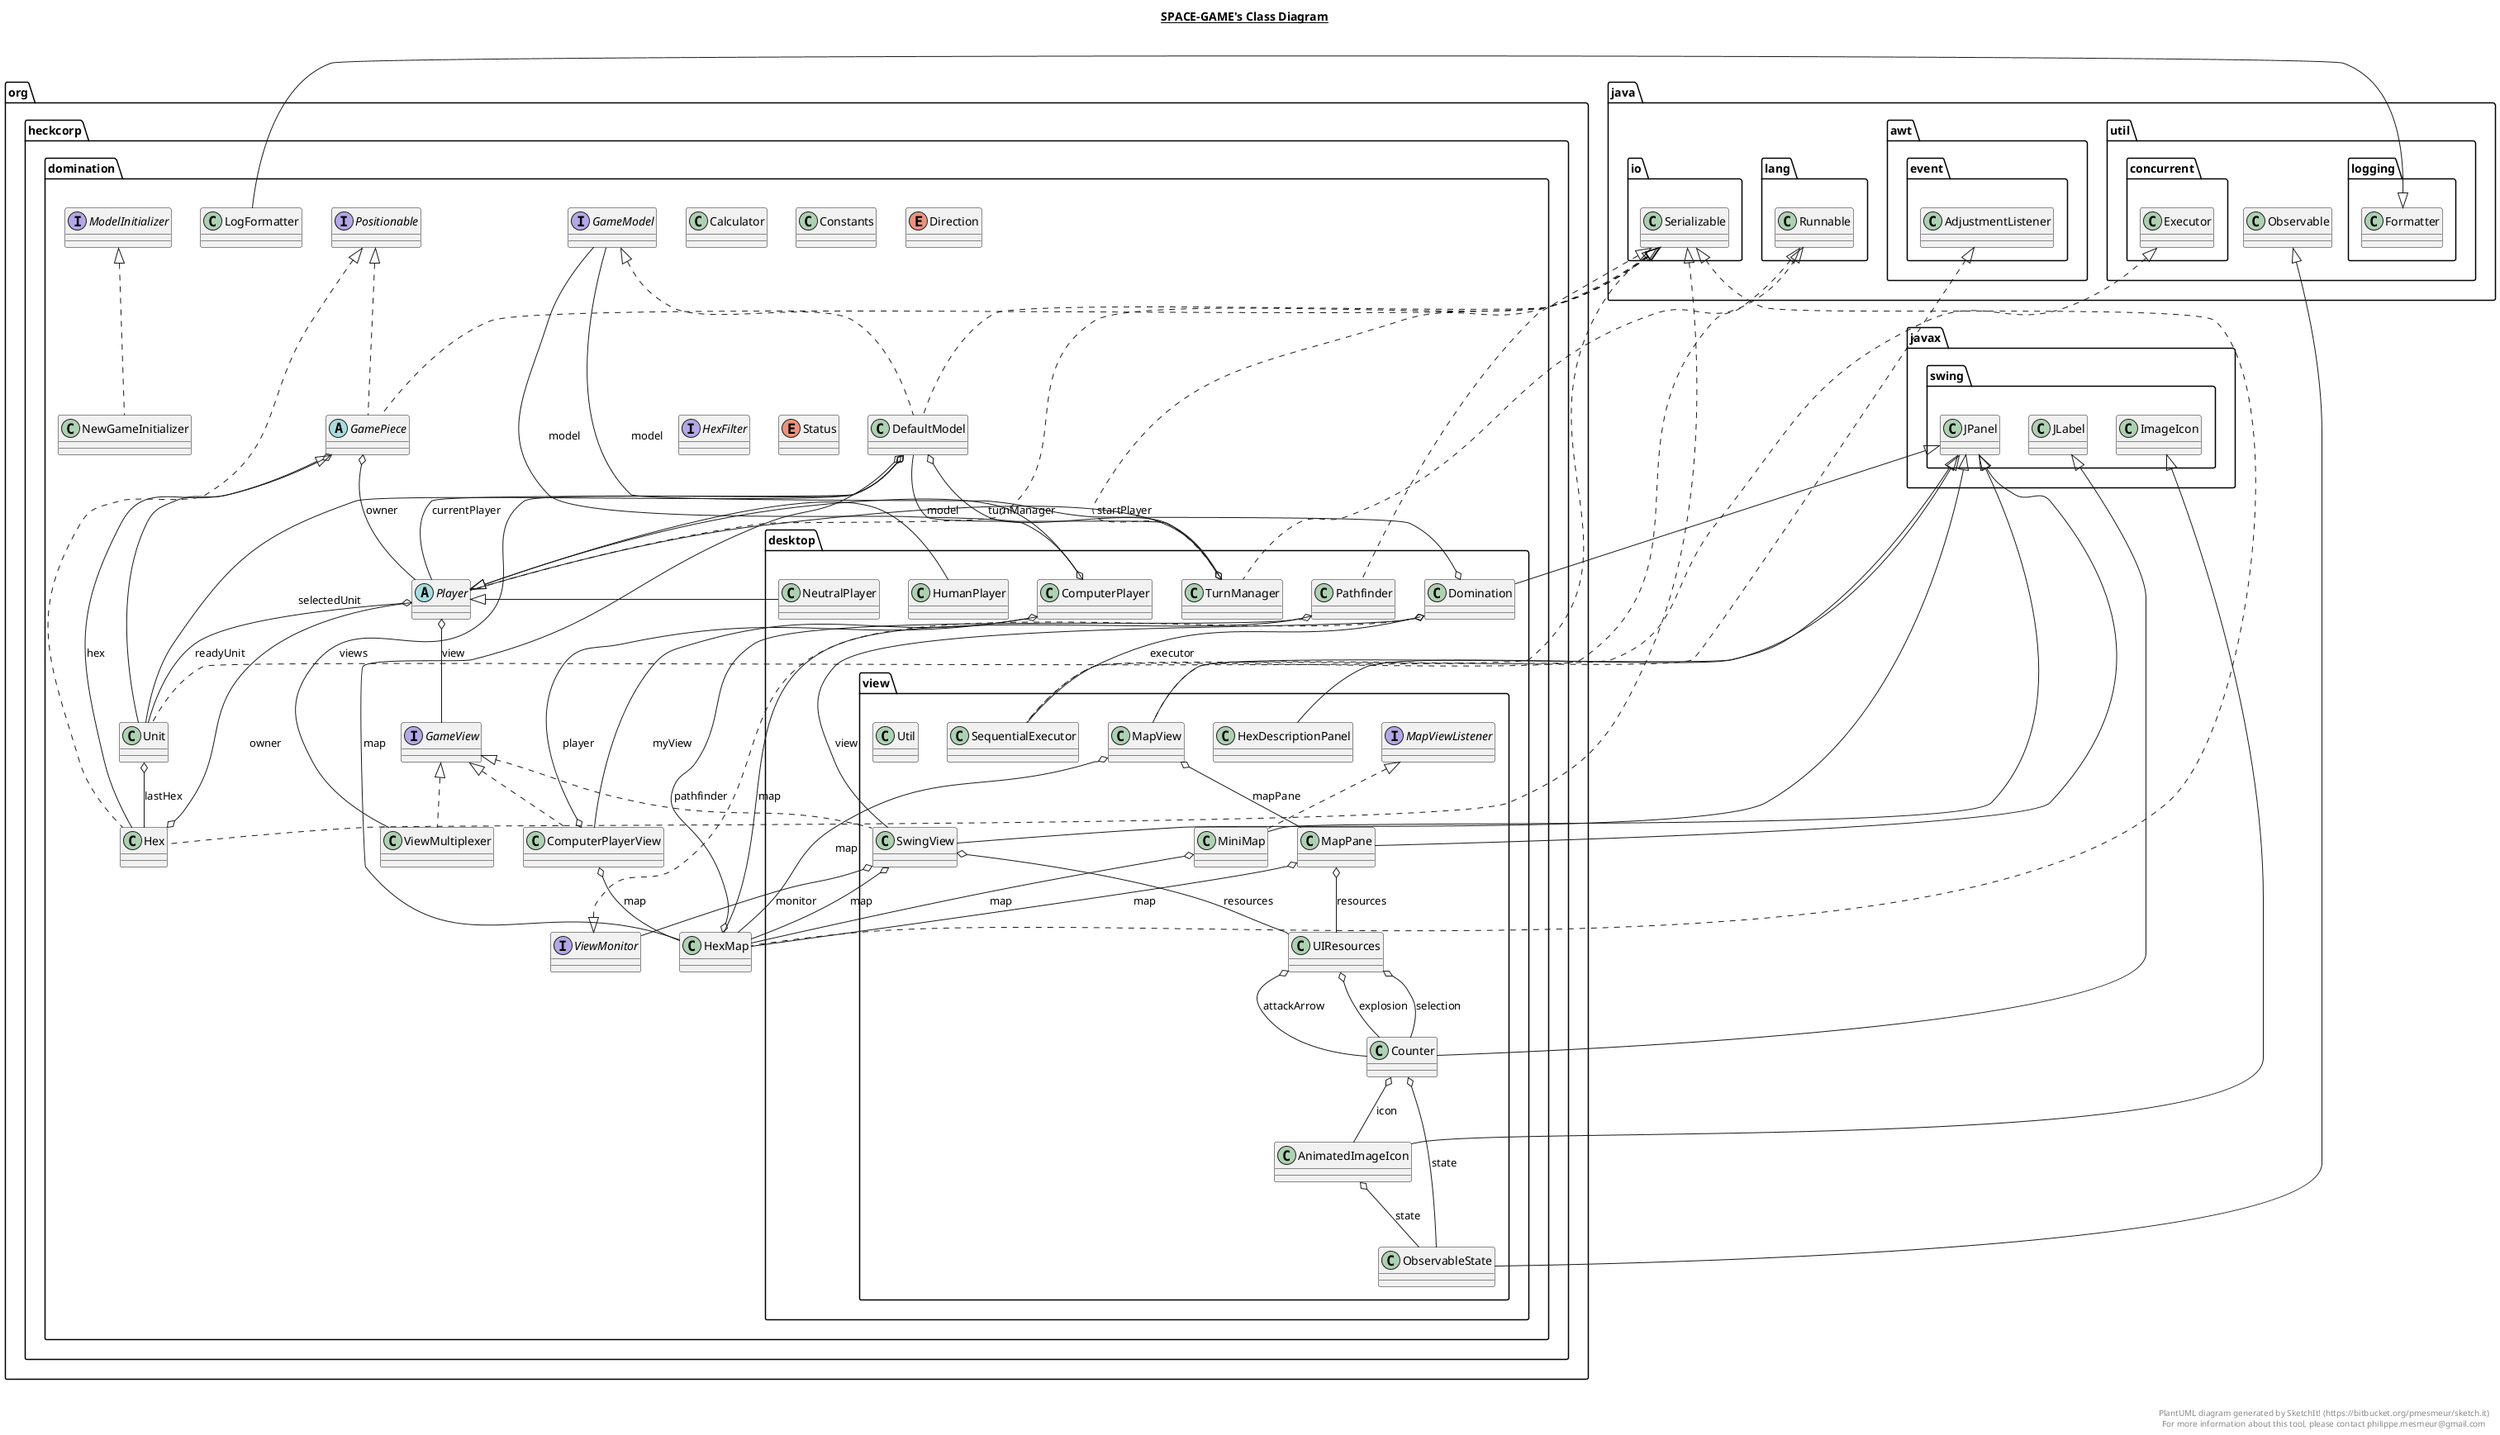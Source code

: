 @startuml

title __SPACE-GAME's Class Diagram__\n

  namespace org.heckcorp.domination {
    class org.heckcorp.domination.Calculator {
    }
  }
  

  namespace org.heckcorp.domination {
    class org.heckcorp.domination.ComputerPlayerView {
    }
  }
  

  namespace org.heckcorp.domination {
    class org.heckcorp.domination.Constants {
    }
  }
  

  namespace org.heckcorp.domination {
    class org.heckcorp.domination.DefaultModel {
    }
  }
  

  namespace org.heckcorp.domination {
    enum Direction {
    }
  }
  

  namespace org.heckcorp.domination {
    interface org.heckcorp.domination.GameModel {
    }
  }
  

  namespace org.heckcorp.domination {
    abstract class org.heckcorp.domination.GamePiece {
    }
  }
  

  namespace org.heckcorp.domination {
    interface org.heckcorp.domination.GameView {
    }
  }
  

  namespace org.heckcorp.domination {
    class org.heckcorp.domination.Hex {
    }
  }
  

  namespace org.heckcorp.domination {
    interface org.heckcorp.domination.HexFilter {
    }
  }
  

  namespace org.heckcorp.domination {
    class org.heckcorp.domination.HexMap {
    }
  }
  

  namespace org.heckcorp.domination {
    class org.heckcorp.domination.LogFormatter {
    }
  }
  

  namespace org.heckcorp.domination {
    interface org.heckcorp.domination.ModelInitializer {
    }
  }
  

  namespace org.heckcorp.domination {
    class org.heckcorp.domination.NewGameInitializer {
    }
  }
  

  namespace org.heckcorp.domination {
    abstract class org.heckcorp.domination.Player {
    }
  }
  

  namespace org.heckcorp.domination {
    interface org.heckcorp.domination.Positionable {
    }
  }
  

  namespace org.heckcorp.domination {
    enum Status {
    }
  }
  

  namespace org.heckcorp.domination {
    class org.heckcorp.domination.Unit {
    }
  }
  

  namespace org.heckcorp.domination {
    interface org.heckcorp.domination.ViewMonitor {
    }
  }
  

  namespace org.heckcorp.domination {
    class org.heckcorp.domination.ViewMultiplexer {
    }
  }
  

  namespace org.heckcorp.domination {
    namespace desktop {
      class org.heckcorp.domination.desktop.ComputerPlayer {
      }
    }
  }
  

  namespace org.heckcorp.domination {
    namespace desktop {
      class org.heckcorp.domination.desktop.Domination {
      }
    }
  }
  

  namespace org.heckcorp.domination {
    namespace desktop {
      class org.heckcorp.domination.desktop.HumanPlayer {
      }
    }
  }
  

  namespace org.heckcorp.domination {
    namespace desktop {
      class org.heckcorp.domination.desktop.NeutralPlayer {
      }
    }
  }
  

  namespace org.heckcorp.domination {
    namespace desktop {
      class org.heckcorp.domination.desktop.Pathfinder {
      }
    }
  }
  

  namespace org.heckcorp.domination {
    namespace desktop {
      class org.heckcorp.domination.desktop.TurnManager {
      }
    }
  }
  

  namespace org.heckcorp.domination {
    namespace desktop {
      namespace view {
        class org.heckcorp.domination.desktop.view.AnimatedImageIcon {
        }
      }
    }
  }
  

  namespace org.heckcorp.domination {
    namespace desktop {
      namespace view {
        class org.heckcorp.domination.desktop.view.Counter {
        }
      }
    }
  }
  

  namespace org.heckcorp.domination {
    namespace desktop {
      namespace view {
        class org.heckcorp.domination.desktop.view.HexDescriptionPanel {
        }
      }
    }
  }
  

  namespace org.heckcorp.domination {
    namespace desktop {
      namespace view {
        class org.heckcorp.domination.desktop.view.MapPane {
        }
      }
    }
  }
  

  namespace org.heckcorp.domination {
    namespace desktop {
      namespace view {
        class org.heckcorp.domination.desktop.view.MapView {
        }
      }
    }
  }
  

  namespace org.heckcorp.domination {
    namespace desktop {
      namespace view {
        interface org.heckcorp.domination.desktop.view.MapViewListener {
        }
      }
    }
  }
  

  namespace org.heckcorp.domination {
    namespace desktop {
      namespace view {
        class org.heckcorp.domination.desktop.view.MiniMap {
        }
      }
    }
  }
  

  namespace org.heckcorp.domination {
    namespace desktop {
      namespace view {
        class org.heckcorp.domination.desktop.view.ObservableState {
        }
      }
    }
  }
  

  namespace org.heckcorp.domination {
    namespace desktop {
      namespace view {
        class org.heckcorp.domination.desktop.view.SequentialExecutor {
        }
      }
    }
  }
  

  namespace org.heckcorp.domination {
    namespace desktop {
      namespace view {
        class org.heckcorp.domination.desktop.view.SwingView {
        }
      }
    }
  }
  

  namespace org.heckcorp.domination {
    namespace desktop {
      namespace view {
        class org.heckcorp.domination.desktop.view.UIResources {
        }
      }
    }
  }
  

  namespace org.heckcorp.domination {
    namespace desktop {
      namespace view {
        class org.heckcorp.domination.desktop.view.Util {
        }
      }
    }
  }
  

  org.heckcorp.domination.ComputerPlayerView .up.|> org.heckcorp.domination.GameView
  org.heckcorp.domination.ComputerPlayerView o-- org.heckcorp.domination.HexMap : map
  org.heckcorp.domination.ComputerPlayerView o-- org.heckcorp.domination.desktop.ComputerPlayer : player
  org.heckcorp.domination.DefaultModel .up.|> java.io.Serializable
  org.heckcorp.domination.DefaultModel .up.|> org.heckcorp.domination.GameModel
  org.heckcorp.domination.DefaultModel o-- org.heckcorp.domination.Player : currentPlayer
  org.heckcorp.domination.DefaultModel o-- org.heckcorp.domination.DefaultModel.GameStateManager : gameStateManager
  org.heckcorp.domination.DefaultModel o-- org.heckcorp.domination.HexMap : map
  org.heckcorp.domination.DefaultModel o-- org.heckcorp.domination.Unit : selectedUnit
  org.heckcorp.domination.DefaultModel o-- org.heckcorp.domination.desktop.TurnManager : turnManager
  org.heckcorp.domination.DefaultModel o-- org.heckcorp.domination.ViewMultiplexer : views
  org.heckcorp.domination.GamePiece .up.|> java.io.Serializable
  org.heckcorp.domination.GamePiece .up.|> org.heckcorp.domination.Positionable
  org.heckcorp.domination.GamePiece o-- org.heckcorp.domination.Hex : hex
  org.heckcorp.domination.GamePiece o-- org.heckcorp.domination.Player : owner
  org.heckcorp.domination.Hex .up.|> java.io.Serializable
  org.heckcorp.domination.Hex .up.|> org.heckcorp.domination.Positionable
  org.heckcorp.domination.Hex o-- org.heckcorp.domination.Player : owner
  org.heckcorp.domination.HexMap .up.|> java.io.Serializable
  org.heckcorp.domination.HexMap o-- org.heckcorp.domination.desktop.Pathfinder : pathfinder
  org.heckcorp.domination.LogFormatter -up-|> java.util.logging.Formatter
  org.heckcorp.domination.NewGameInitializer .up.|> org.heckcorp.domination.ModelInitializer
  org.heckcorp.domination.Player .up.|> java.io.Serializable
  org.heckcorp.domination.Player o-- org.heckcorp.domination.GameView : view
  org.heckcorp.domination.Player o-- org.heckcorp.domination.Unit : readyUnit
  org.heckcorp.domination.Unit .up.|> java.io.Serializable
  org.heckcorp.domination.Unit -up-|> org.heckcorp.domination.GamePiece
  org.heckcorp.domination.Unit o-- org.heckcorp.domination.Unit.Health : health
  org.heckcorp.domination.Unit o-- org.heckcorp.domination.Hex : lastHex
  org.heckcorp.domination.Unit o-- org.heckcorp.domination.Unit.Type : type
  org.heckcorp.domination.ViewMultiplexer .up.|> org.heckcorp.domination.GameView
  org.heckcorp.domination.desktop.ComputerPlayer -up-|> org.heckcorp.domination.Player
  org.heckcorp.domination.desktop.ComputerPlayer o-- org.heckcorp.domination.GameModel : model
  org.heckcorp.domination.desktop.ComputerPlayer o-- org.heckcorp.domination.ComputerPlayerView : myView
  org.heckcorp.domination.desktop.Domination .up.|> org.heckcorp.domination.ViewMonitor
  org.heckcorp.domination.desktop.Domination -up-|> javax.swing.JPanel
  org.heckcorp.domination.desktop.Domination o-- org.heckcorp.domination.desktop.view.SequentialExecutor : executor
  org.heckcorp.domination.desktop.Domination o-- org.heckcorp.domination.GameModel : model
  org.heckcorp.domination.desktop.Domination o-- org.heckcorp.domination.desktop.view.SwingView : view
  org.heckcorp.domination.desktop.HumanPlayer -up-|> org.heckcorp.domination.Player
  org.heckcorp.domination.desktop.NeutralPlayer -up-|> org.heckcorp.domination.Player
  org.heckcorp.domination.desktop.Pathfinder .up.|> java.io.Serializable
  org.heckcorp.domination.desktop.Pathfinder o-- org.heckcorp.domination.HexMap : map
  org.heckcorp.domination.desktop.TurnManager .up.|> java.io.Serializable
  org.heckcorp.domination.desktop.TurnManager .up.|> java.lang.Runnable
  org.heckcorp.domination.desktop.TurnManager o-- org.heckcorp.domination.DefaultModel : model
  org.heckcorp.domination.desktop.TurnManager o-- org.heckcorp.domination.Player : startPlayer
  org.heckcorp.domination.desktop.view.AnimatedImageIcon -up-|> javax.swing.ImageIcon
  org.heckcorp.domination.desktop.view.AnimatedImageIcon o-- org.heckcorp.domination.desktop.view.ObservableState : state
  org.heckcorp.domination.desktop.view.Counter -up-|> javax.swing.JLabel
  org.heckcorp.domination.desktop.view.Counter o-- org.heckcorp.domination.desktop.view.AnimatedImageIcon : icon
  org.heckcorp.domination.desktop.view.Counter o-- org.heckcorp.domination.desktop.view.ObservableState : state
  org.heckcorp.domination.desktop.view.HexDescriptionPanel -up-|> javax.swing.JPanel
  org.heckcorp.domination.desktop.view.HexDescriptionPanel o-- org.heckcorp.domination.desktop.view.SwingView.UIManager : uiManager
  org.heckcorp.domination.desktop.view.MapPane -up-|> javax.swing.JPanel
  org.heckcorp.domination.desktop.view.MapPane o-- org.heckcorp.domination.HexMap : map
  org.heckcorp.domination.desktop.view.MapPane o-- org.heckcorp.domination.desktop.view.UIResources : resources
  org.heckcorp.domination.desktop.view.MapView .up.|> java.awt.event.AdjustmentListener
  org.heckcorp.domination.desktop.view.MapView -up-|> javax.swing.JPanel
  org.heckcorp.domination.desktop.view.MapView o-- org.heckcorp.domination.HexMap : map
  org.heckcorp.domination.desktop.view.MapView o-- org.heckcorp.domination.desktop.view.MapPane : mapPane
  org.heckcorp.domination.desktop.view.MiniMap .up.|> org.heckcorp.domination.desktop.view.MapViewListener
  org.heckcorp.domination.desktop.view.MiniMap -up-|> javax.swing.JPanel
  org.heckcorp.domination.desktop.view.MiniMap o-- org.heckcorp.domination.HexMap : map
  org.heckcorp.domination.desktop.view.ObservableState -up-|> java.util.Observable
  org.heckcorp.domination.desktop.view.SequentialExecutor .up.|> java.lang.Runnable
  org.heckcorp.domination.desktop.view.SequentialExecutor .up.|> java.util.concurrent.Executor
  org.heckcorp.domination.desktop.view.SwingView .up.|> org.heckcorp.domination.GameView
  org.heckcorp.domination.desktop.view.SwingView -up-|> javax.swing.JPanel
  org.heckcorp.domination.desktop.view.SwingView o-- org.heckcorp.domination.desktop.view.SwingView.ViewDataManager : dataManager
  org.heckcorp.domination.desktop.view.SwingView o-- org.heckcorp.domination.desktop.view.SwingView.DisplayManager : displayManager
  org.heckcorp.domination.desktop.view.SwingView o-- org.heckcorp.domination.HexMap : map
  org.heckcorp.domination.desktop.view.SwingView o-- org.heckcorp.domination.ViewMonitor : monitor
  org.heckcorp.domination.desktop.view.SwingView o-- org.heckcorp.domination.desktop.view.UIResources : resources
  org.heckcorp.domination.desktop.view.SwingView o-- org.heckcorp.domination.desktop.view.SwingView.UIManager : uiManager
  org.heckcorp.domination.desktop.view.UIResources o-- org.heckcorp.domination.desktop.view.Counter : attackArrow
  org.heckcorp.domination.desktop.view.UIResources o-- org.heckcorp.domination.desktop.view.Counter : explosion
  org.heckcorp.domination.desktop.view.UIResources o-- org.heckcorp.domination.desktop.view.Counter : selection


right footer


PlantUML diagram generated by SketchIt! (https://bitbucket.org/pmesmeur/sketch.it)
For more information about this tool, please contact philippe.mesmeur@gmail.com
endfooter

@enduml
